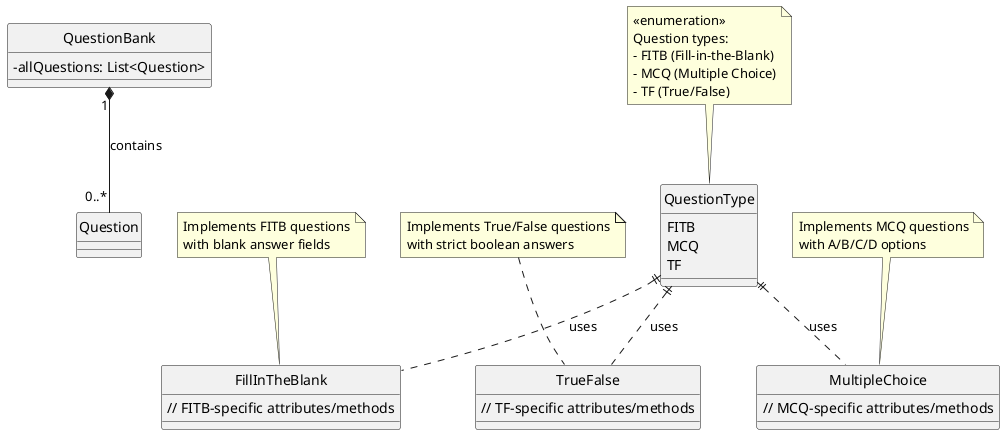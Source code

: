 @startuml Data Diagram
hide circle
skinparam classAttributeIconSize 0

class QuestionBank {
  - allQuestions: List<Question>
}

enum QuestionType {
  FITB
  MCQ
  TF
}

class FillInTheBlank {
  // FITB-specific attributes/methods
}

class MultipleChoice {
  // MCQ-specific attributes/methods
}

class TrueFalse {
  // TF-specific attributes/methods
}

' Relationships
QuestionBank "1" *-- "0..*" Question : contains

QuestionType ||.. FillInTheBlank : uses
QuestionType ||.. MultipleChoice : uses
QuestionType ||.. TrueFalse : uses

note top of QuestionType
  <<enumeration>>
  Question types:
  - FITB (Fill-in-the-Blank)
  - MCQ (Multiple Choice)
  - TF (True/False)
end note

note top of FillInTheBlank
  Implements FITB questions
  with blank answer fields
end note

note top of MultipleChoice
  Implements MCQ questions
  with A/B/C/D options
end note

note top of TrueFalse
  Implements True/False questions
  with strict boolean answers
end note
@enduml